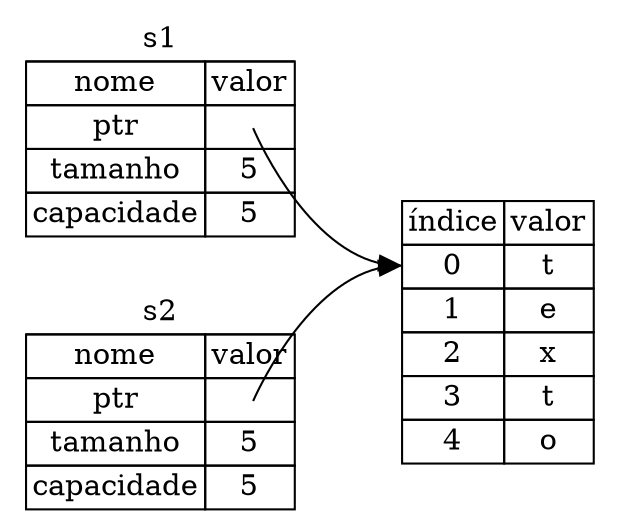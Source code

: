 digraph {
    rankdir=LR;
    overlap=false;
    dpi=300.0;
    node [shape="plaintext"];

    table0[label=<<TABLE BORDER="0" CELLBORDER="1" CELLSPACING="0">
        <TR><TD COLSPAN="2" SIDES="B">s1</TD></TR>
        <TR><TD>nome</TD><TD>valor</TD></TR>
        <TR><TD>ptr</TD><TD PORT="pointer"></TD></TR>
        <TR><TD>tamanho</TD><TD>5</TD></TR>
        <TR><TD>capacidade</TD><TD>5</TD></TR>
    </TABLE>>];
    table3[label=<<TABLE BORDER="0" CELLBORDER="1" CELLSPACING="0">
        <TR><TD COLSPAN="2" SIDES="B">s2</TD></TR>
        <TR><TD>nome</TD><TD>valor</TD></TR>
        <TR><TD>ptr</TD><TD PORT="pointer"></TD></TR>
        <TR><TD>tamanho</TD><TD>5</TD></TR>
        <TR><TD>capacidade</TD><TD>5</TD></TR>
    </TABLE>>];

    table1[label=<<TABLE BORDER="0" CELLBORDER="1" CELLSPACING="0">
        <TR><TD>índice</TD><TD>valor</TD></TR>
        <TR><TD PORT="pointee">0</TD><TD>t</TD></TR>
        <TR><TD>1</TD><TD>e</TD></TR>
        <TR><TD>2</TD><TD>x</TD></TR>
        <TR><TD>3</TD><TD>t</TD></TR>
        <TR><TD>4</TD><TD>o</TD></TR>
    </TABLE>>];

    edge[tailclip="false"];
    table0:pointer:c -> table1:pointee;
    table3:pointer:c -> table1:pointee;
}

